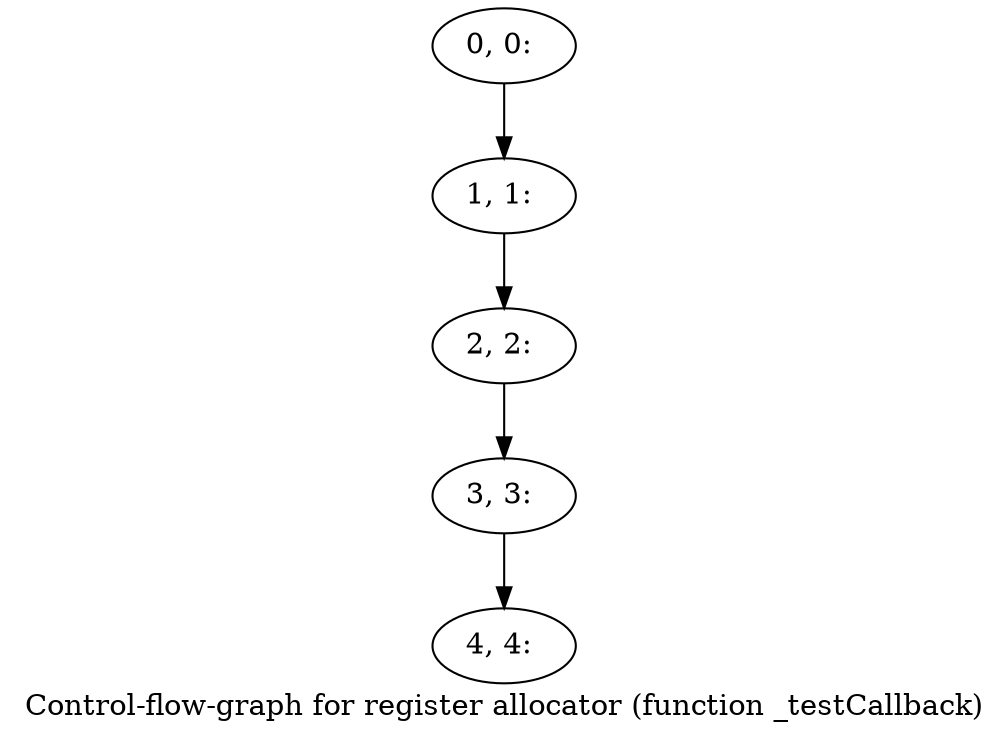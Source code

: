digraph G {
graph [label="Control-flow-graph for register allocator (function _testCallback)"]
0[label="0, 0: "];
1[label="1, 1: "];
2[label="2, 2: "];
3[label="3, 3: "];
4[label="4, 4: "];
0->1 ;
1->2 ;
2->3 ;
3->4 ;
}
